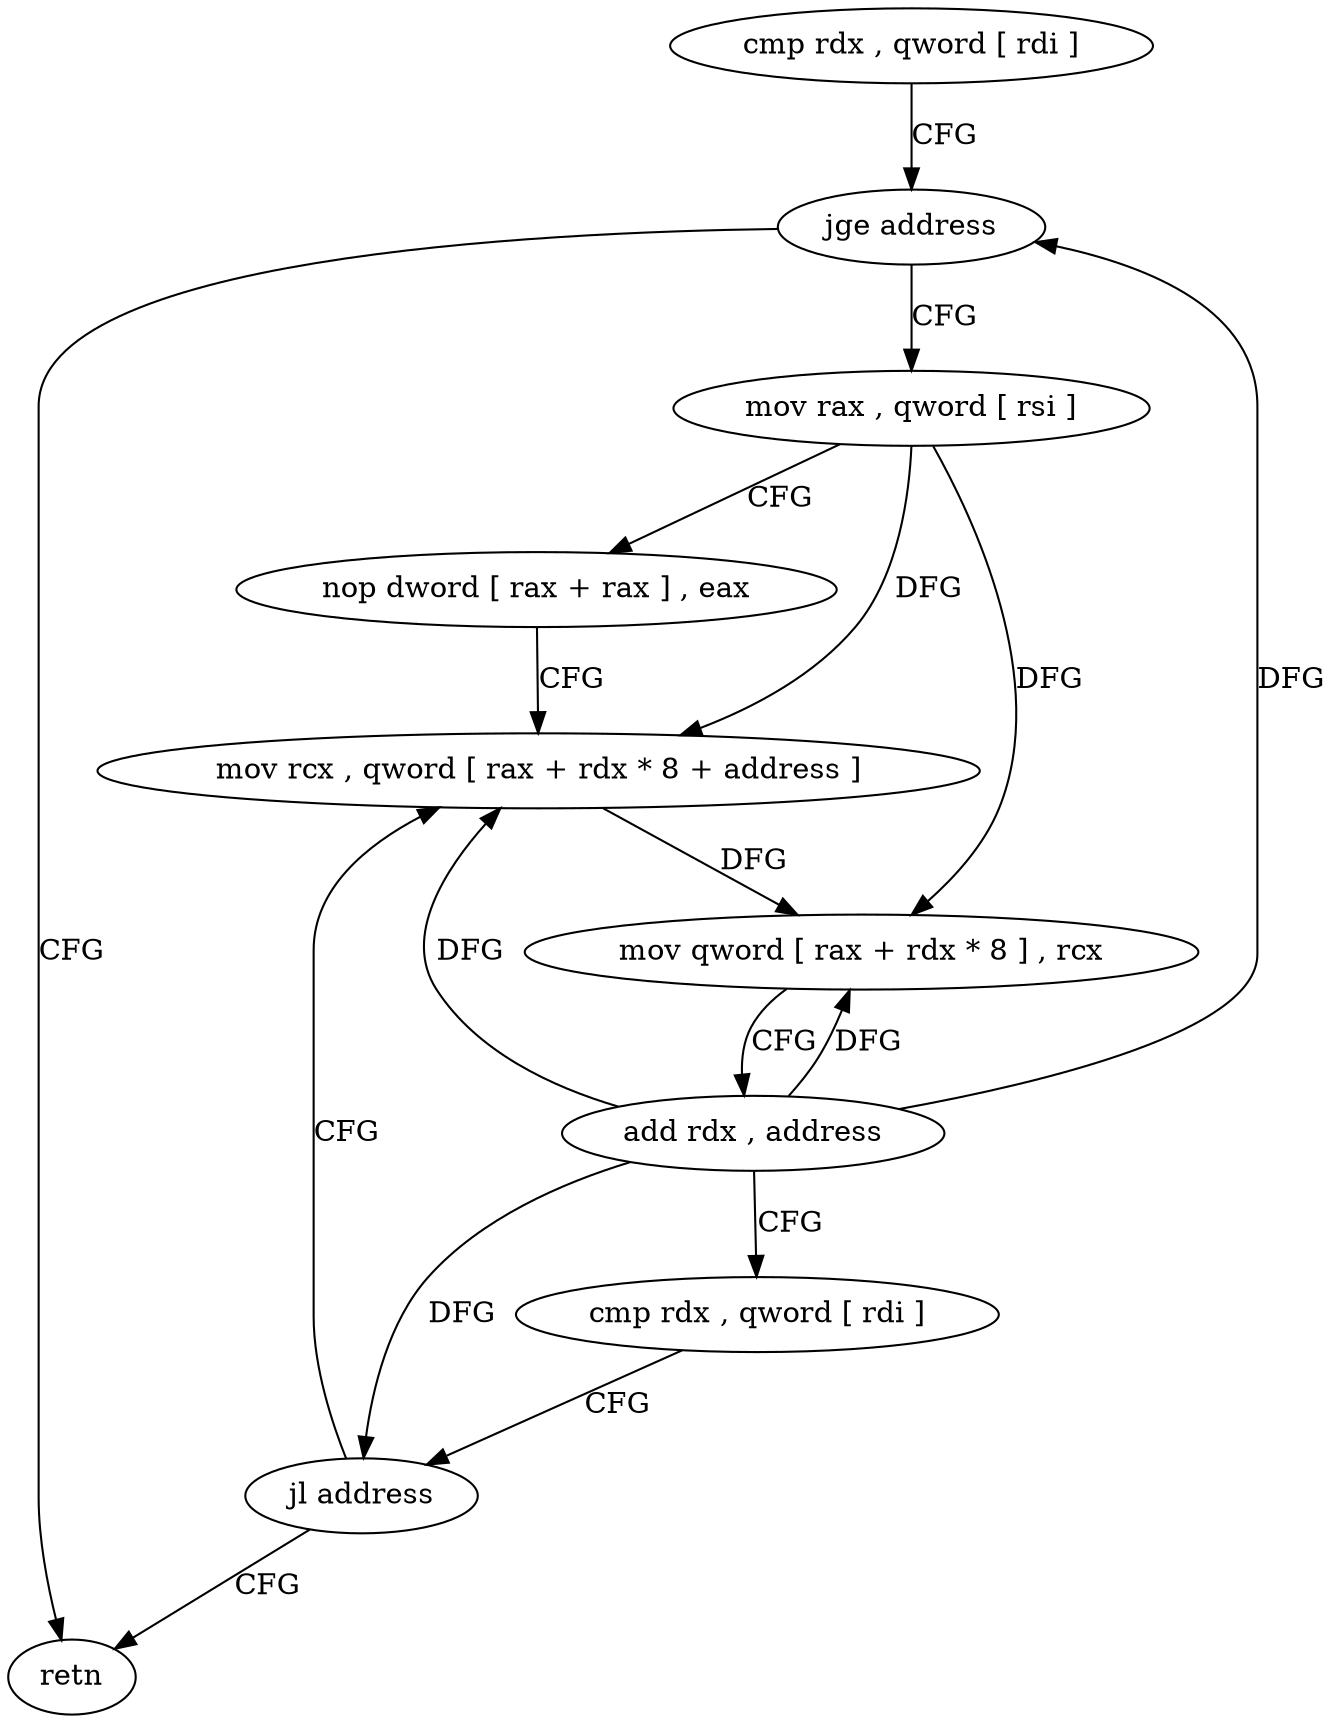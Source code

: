 digraph "func" {
"4328848" [label = "cmp rdx , qword [ rdi ]" ]
"4328851" [label = "jge address" ]
"4328882" [label = "retn" ]
"4328853" [label = "mov rax , qword [ rsi ]" ]
"4328856" [label = "nop dword [ rax + rax ] , eax" ]
"4328864" [label = "mov rcx , qword [ rax + rdx * 8 + address ]" ]
"4328869" [label = "mov qword [ rax + rdx * 8 ] , rcx" ]
"4328873" [label = "add rdx , address" ]
"4328877" [label = "cmp rdx , qword [ rdi ]" ]
"4328880" [label = "jl address" ]
"4328848" -> "4328851" [ label = "CFG" ]
"4328851" -> "4328882" [ label = "CFG" ]
"4328851" -> "4328853" [ label = "CFG" ]
"4328853" -> "4328856" [ label = "CFG" ]
"4328853" -> "4328864" [ label = "DFG" ]
"4328853" -> "4328869" [ label = "DFG" ]
"4328856" -> "4328864" [ label = "CFG" ]
"4328864" -> "4328869" [ label = "DFG" ]
"4328869" -> "4328873" [ label = "CFG" ]
"4328873" -> "4328877" [ label = "CFG" ]
"4328873" -> "4328864" [ label = "DFG" ]
"4328873" -> "4328851" [ label = "DFG" ]
"4328873" -> "4328869" [ label = "DFG" ]
"4328873" -> "4328880" [ label = "DFG" ]
"4328877" -> "4328880" [ label = "CFG" ]
"4328880" -> "4328864" [ label = "CFG" ]
"4328880" -> "4328882" [ label = "CFG" ]
}
